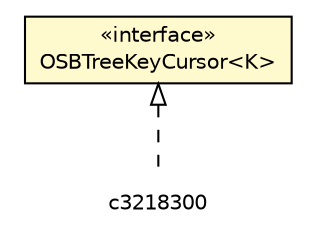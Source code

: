 #!/usr/local/bin/dot
#
# Class diagram 
# Generated by UMLGraph version R5_6-24-gf6e263 (http://www.umlgraph.org/)
#

digraph G {
	edge [fontname="Helvetica",fontsize=10,labelfontname="Helvetica",labelfontsize=10];
	node [fontname="Helvetica",fontsize=10,shape=plaintext];
	nodesep=0.25;
	ranksep=0.5;
	// com.orientechnologies.orient.core.index.sbtree.local.OSBTree.OSBTreeKeyCursor<K>
	c3218302 [label=<<table title="com.orientechnologies.orient.core.index.sbtree.local.OSBTree.OSBTreeKeyCursor" border="0" cellborder="1" cellspacing="0" cellpadding="2" port="p" bgcolor="lemonChiffon" href="./OSBTree.OSBTreeKeyCursor.html">
		<tr><td><table border="0" cellspacing="0" cellpadding="1">
<tr><td align="center" balign="center"> &#171;interface&#187; </td></tr>
<tr><td align="center" balign="center"> OSBTreeKeyCursor&lt;K&gt; </td></tr>
		</table></td></tr>
		</table>>, URL="./OSBTree.OSBTreeKeyCursor.html", fontname="Helvetica", fontcolor="black", fontsize=10.0];
	//com.orientechnologies.orient.core.index.sbtree.local.OSBTree<K, V>.OSBTreeFullKeyCursor implements com.orientechnologies.orient.core.index.sbtree.local.OSBTree.OSBTreeKeyCursor<K>
	c3218302:p -> c3218300:p [dir=back,arrowtail=empty,style=dashed];
}

